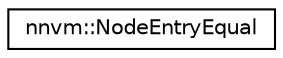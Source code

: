 digraph "Graphical Class Hierarchy"
{
 // LATEX_PDF_SIZE
  edge [fontname="Helvetica",fontsize="10",labelfontname="Helvetica",labelfontsize="10"];
  node [fontname="Helvetica",fontsize="10",shape=record];
  rankdir="LR";
  Node0 [label="nnvm::NodeEntryEqual",height=0.2,width=0.4,color="black", fillcolor="white", style="filled",URL="$structnnvm_1_1NodeEntryEqual.html",tooltip="This lets you use a NodeEntry as a key in a unordered_map of the form unordered_map<NodeEntry,..."];
}
